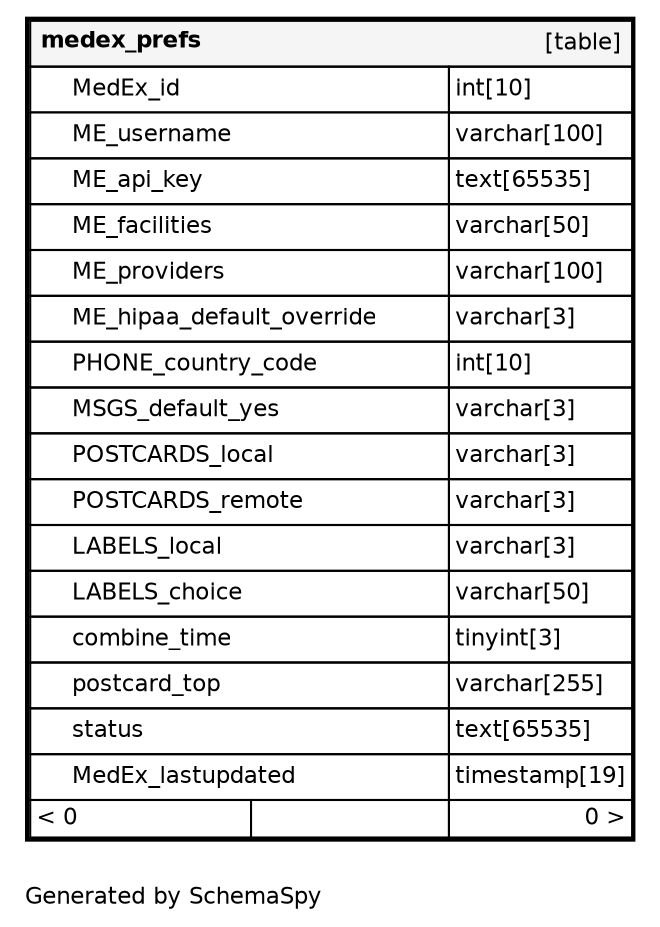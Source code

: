 digraph "oneDegreeRelationshipsDiagram" {
  graph [    rankdir="RL"    bgcolor="#ffffff"    label="\nGenerated by SchemaSpy"    labeljust="l"    nodesep="0.18"    ranksep="0.46"    fontname="Helvetica"    fontsize="11"    ration="compress"  ];  node [    fontname="Helvetica"    fontsize="11"    shape="plaintext"  ];  edge [    arrowsize="0.8"  ];
  "medex_prefs" [
   label=<
    <TABLE BORDER="2" CELLBORDER="1" CELLSPACING="0" BGCOLOR="#ffffff">
      <TR><TD COLSPAN="4"  BGCOLOR="#f5f5f5"><TABLE BORDER="0" CELLSPACING="0"><TR><TD ALIGN="LEFT" FIXEDSIZE="TRUE" WIDTH="86" HEIGHT="16"><B>medex_prefs</B></TD><TD ALIGN="RIGHT">[table]</TD></TR></TABLE></TD></TR>
      <TR><TD PORT="MedEx_id" COLSPAN="2" ALIGN="LEFT"><TABLE BORDER="0" CELLSPACING="0" ALIGN="LEFT"><TR ALIGN="LEFT"><TD ALIGN="LEFT" FIXEDSIZE="TRUE" WIDTH="15" HEIGHT="16"></TD><TD ALIGN="LEFT" FIXEDSIZE="TRUE" WIDTH="180" HEIGHT="16">MedEx_id</TD></TR></TABLE></TD><TD PORT="MedEx_id.type" ALIGN="LEFT">int[10]</TD></TR>
      <TR><TD PORT="ME_username" COLSPAN="2" BGCOLOR="#ffffff" ALIGN="LEFT"><TABLE BORDER="0" CELLSPACING="0" ALIGN="LEFT"><TR ALIGN="LEFT"><TD ALIGN="LEFT" FIXEDSIZE="TRUE" WIDTH="15" HEIGHT="16"></TD><TD ALIGN="LEFT" FIXEDSIZE="TRUE" WIDTH="180" HEIGHT="16">ME_username</TD></TR></TABLE></TD><TD PORT="ME_username.type" ALIGN="LEFT">varchar[100]</TD></TR>
      <TR><TD PORT="ME_api_key" COLSPAN="2" ALIGN="LEFT"><TABLE BORDER="0" CELLSPACING="0" ALIGN="LEFT"><TR ALIGN="LEFT"><TD ALIGN="LEFT" FIXEDSIZE="TRUE" WIDTH="15" HEIGHT="16"></TD><TD ALIGN="LEFT" FIXEDSIZE="TRUE" WIDTH="180" HEIGHT="16">ME_api_key</TD></TR></TABLE></TD><TD PORT="ME_api_key.type" ALIGN="LEFT">text[65535]</TD></TR>
      <TR><TD PORT="ME_facilities" COLSPAN="2" ALIGN="LEFT"><TABLE BORDER="0" CELLSPACING="0" ALIGN="LEFT"><TR ALIGN="LEFT"><TD ALIGN="LEFT" FIXEDSIZE="TRUE" WIDTH="15" HEIGHT="16"></TD><TD ALIGN="LEFT" FIXEDSIZE="TRUE" WIDTH="180" HEIGHT="16">ME_facilities</TD></TR></TABLE></TD><TD PORT="ME_facilities.type" ALIGN="LEFT">varchar[50]</TD></TR>
      <TR><TD PORT="ME_providers" COLSPAN="2" ALIGN="LEFT"><TABLE BORDER="0" CELLSPACING="0" ALIGN="LEFT"><TR ALIGN="LEFT"><TD ALIGN="LEFT" FIXEDSIZE="TRUE" WIDTH="15" HEIGHT="16"></TD><TD ALIGN="LEFT" FIXEDSIZE="TRUE" WIDTH="180" HEIGHT="16">ME_providers</TD></TR></TABLE></TD><TD PORT="ME_providers.type" ALIGN="LEFT">varchar[100]</TD></TR>
      <TR><TD PORT="ME_hipaa_default_override" COLSPAN="2" ALIGN="LEFT"><TABLE BORDER="0" CELLSPACING="0" ALIGN="LEFT"><TR ALIGN="LEFT"><TD ALIGN="LEFT" FIXEDSIZE="TRUE" WIDTH="15" HEIGHT="16"></TD><TD ALIGN="LEFT" FIXEDSIZE="TRUE" WIDTH="180" HEIGHT="16">ME_hipaa_default_override</TD></TR></TABLE></TD><TD PORT="ME_hipaa_default_override.type" ALIGN="LEFT">varchar[3]</TD></TR>
      <TR><TD PORT="PHONE_country_code" COLSPAN="2" ALIGN="LEFT"><TABLE BORDER="0" CELLSPACING="0" ALIGN="LEFT"><TR ALIGN="LEFT"><TD ALIGN="LEFT" FIXEDSIZE="TRUE" WIDTH="15" HEIGHT="16"></TD><TD ALIGN="LEFT" FIXEDSIZE="TRUE" WIDTH="180" HEIGHT="16">PHONE_country_code</TD></TR></TABLE></TD><TD PORT="PHONE_country_code.type" ALIGN="LEFT">int[10]</TD></TR>
      <TR><TD PORT="MSGS_default_yes" COLSPAN="2" ALIGN="LEFT"><TABLE BORDER="0" CELLSPACING="0" ALIGN="LEFT"><TR ALIGN="LEFT"><TD ALIGN="LEFT" FIXEDSIZE="TRUE" WIDTH="15" HEIGHT="16"></TD><TD ALIGN="LEFT" FIXEDSIZE="TRUE" WIDTH="180" HEIGHT="16">MSGS_default_yes</TD></TR></TABLE></TD><TD PORT="MSGS_default_yes.type" ALIGN="LEFT">varchar[3]</TD></TR>
      <TR><TD PORT="POSTCARDS_local" COLSPAN="2" ALIGN="LEFT"><TABLE BORDER="0" CELLSPACING="0" ALIGN="LEFT"><TR ALIGN="LEFT"><TD ALIGN="LEFT" FIXEDSIZE="TRUE" WIDTH="15" HEIGHT="16"></TD><TD ALIGN="LEFT" FIXEDSIZE="TRUE" WIDTH="180" HEIGHT="16">POSTCARDS_local</TD></TR></TABLE></TD><TD PORT="POSTCARDS_local.type" ALIGN="LEFT">varchar[3]</TD></TR>
      <TR><TD PORT="POSTCARDS_remote" COLSPAN="2" ALIGN="LEFT"><TABLE BORDER="0" CELLSPACING="0" ALIGN="LEFT"><TR ALIGN="LEFT"><TD ALIGN="LEFT" FIXEDSIZE="TRUE" WIDTH="15" HEIGHT="16"></TD><TD ALIGN="LEFT" FIXEDSIZE="TRUE" WIDTH="180" HEIGHT="16">POSTCARDS_remote</TD></TR></TABLE></TD><TD PORT="POSTCARDS_remote.type" ALIGN="LEFT">varchar[3]</TD></TR>
      <TR><TD PORT="LABELS_local" COLSPAN="2" ALIGN="LEFT"><TABLE BORDER="0" CELLSPACING="0" ALIGN="LEFT"><TR ALIGN="LEFT"><TD ALIGN="LEFT" FIXEDSIZE="TRUE" WIDTH="15" HEIGHT="16"></TD><TD ALIGN="LEFT" FIXEDSIZE="TRUE" WIDTH="180" HEIGHT="16">LABELS_local</TD></TR></TABLE></TD><TD PORT="LABELS_local.type" ALIGN="LEFT">varchar[3]</TD></TR>
      <TR><TD PORT="LABELS_choice" COLSPAN="2" ALIGN="LEFT"><TABLE BORDER="0" CELLSPACING="0" ALIGN="LEFT"><TR ALIGN="LEFT"><TD ALIGN="LEFT" FIXEDSIZE="TRUE" WIDTH="15" HEIGHT="16"></TD><TD ALIGN="LEFT" FIXEDSIZE="TRUE" WIDTH="180" HEIGHT="16">LABELS_choice</TD></TR></TABLE></TD><TD PORT="LABELS_choice.type" ALIGN="LEFT">varchar[50]</TD></TR>
      <TR><TD PORT="combine_time" COLSPAN="2" ALIGN="LEFT"><TABLE BORDER="0" CELLSPACING="0" ALIGN="LEFT"><TR ALIGN="LEFT"><TD ALIGN="LEFT" FIXEDSIZE="TRUE" WIDTH="15" HEIGHT="16"></TD><TD ALIGN="LEFT" FIXEDSIZE="TRUE" WIDTH="180" HEIGHT="16">combine_time</TD></TR></TABLE></TD><TD PORT="combine_time.type" ALIGN="LEFT">tinyint[3]</TD></TR>
      <TR><TD PORT="postcard_top" COLSPAN="2" ALIGN="LEFT"><TABLE BORDER="0" CELLSPACING="0" ALIGN="LEFT"><TR ALIGN="LEFT"><TD ALIGN="LEFT" FIXEDSIZE="TRUE" WIDTH="15" HEIGHT="16"></TD><TD ALIGN="LEFT" FIXEDSIZE="TRUE" WIDTH="180" HEIGHT="16">postcard_top</TD></TR></TABLE></TD><TD PORT="postcard_top.type" ALIGN="LEFT">varchar[255]</TD></TR>
      <TR><TD PORT="status" COLSPAN="2" ALIGN="LEFT"><TABLE BORDER="0" CELLSPACING="0" ALIGN="LEFT"><TR ALIGN="LEFT"><TD ALIGN="LEFT" FIXEDSIZE="TRUE" WIDTH="15" HEIGHT="16"></TD><TD ALIGN="LEFT" FIXEDSIZE="TRUE" WIDTH="180" HEIGHT="16">status</TD></TR></TABLE></TD><TD PORT="status.type" ALIGN="LEFT">text[65535]</TD></TR>
      <TR><TD PORT="MedEx_lastupdated" COLSPAN="2" ALIGN="LEFT"><TABLE BORDER="0" CELLSPACING="0" ALIGN="LEFT"><TR ALIGN="LEFT"><TD ALIGN="LEFT" FIXEDSIZE="TRUE" WIDTH="15" HEIGHT="16"></TD><TD ALIGN="LEFT" FIXEDSIZE="TRUE" WIDTH="180" HEIGHT="16">MedEx_lastupdated</TD></TR></TABLE></TD><TD PORT="MedEx_lastupdated.type" ALIGN="LEFT">timestamp[19]</TD></TR>
      <TR><TD ALIGN="LEFT" BGCOLOR="#ffffff">&lt; 0</TD><TD ALIGN="RIGHT" BGCOLOR="#ffffff">  </TD><TD ALIGN="RIGHT" BGCOLOR="#ffffff">0 &gt;</TD></TR>
    </TABLE>>
    URL="../../tables/medex_prefs.html"
    target="_top"
    tooltip="medex_prefs"
  ];
}
